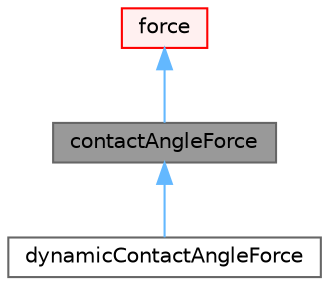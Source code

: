 digraph "contactAngleForce"
{
 // LATEX_PDF_SIZE
  bgcolor="transparent";
  edge [fontname=Helvetica,fontsize=10,labelfontname=Helvetica,labelfontsize=10];
  node [fontname=Helvetica,fontsize=10,shape=box,height=0.2,width=0.4];
  Node1 [id="Node000001",label="contactAngleForce",height=0.2,width=0.4,color="gray40", fillcolor="grey60", style="filled", fontcolor="black",tooltip="Base-class for film contact angle force models."];
  Node2 -> Node1 [id="edge1_Node000001_Node000002",dir="back",color="steelblue1",style="solid",tooltip=" "];
  Node2 [id="Node000002",label="force",height=0.2,width=0.4,color="red", fillcolor="#FFF0F0", style="filled",URL="$classFoam_1_1regionModels_1_1areaSurfaceFilmModels_1_1force.html",tooltip="Base class for film (stress-based) force models."];
  Node1 -> Node5 [id="edge2_Node000001_Node000005",dir="back",color="steelblue1",style="solid",tooltip=" "];
  Node5 [id="Node000005",label="dynamicContactAngleForce",height=0.2,width=0.4,color="gray40", fillcolor="white", style="filled",URL="$classFoam_1_1regionModels_1_1areaSurfaceFilmModels_1_1dynamicContactAngleForce.html",tooltip="Film-speed or film-temperature dependent contact-angle force with a stochastic perturbation."];
}
